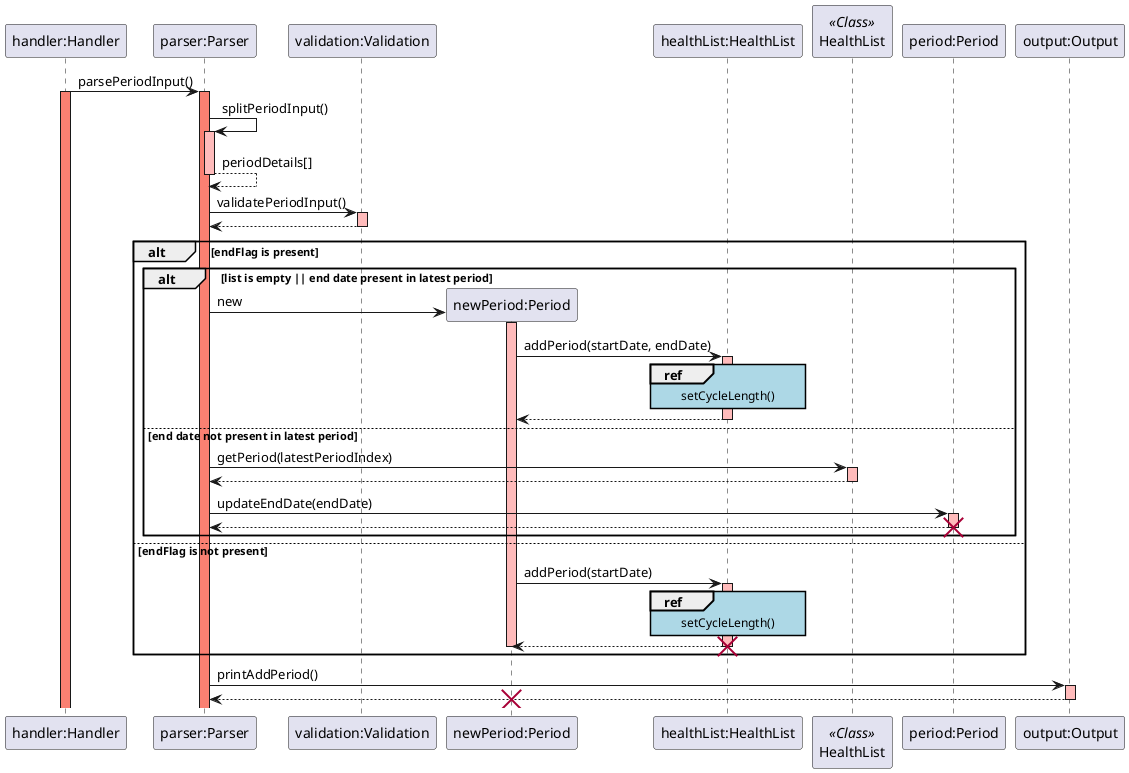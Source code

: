 @startuml

skinparam sequenceReferenceBackgroundColor lightblue
participant "handler:Handler" as Handler
participant "parser:Parser" as Parser
participant "validation:Validation" as Validation
participant "newPeriod:Period" as Period
participant "healthList:HealthList" as HealthList
participant HealthList as HealthList1 << Class >>

Handler -> Parser: parsePeriodInput()
activate Handler #salmon
activate Parser #salmon

Parser -> Parser: splitPeriodInput()
activate Parser #FFBBBB
Parser --> Parser: periodDetails[]
deactivate Parser #FFBBBB

Parser -> Validation: validatePeriodInput()
activate Validation #FFBBBB
Validation --> Parser:
deactivate Validation

alt endFlag is present
    alt list is empty || end date present in latest period
    Parser -> Period **: new
    activate Period #FFBBBB
    Period -> HealthList: addPeriod(startDate, endDate)
    activate HealthList #FFBBBB
ref over HealthList: setCycleLength()
    HealthList --> Period:
    deactivate HealthList #FFBBBB


    else end date not present in latest period
    Parser -> HealthList1: getPeriod(latestPeriodIndex)
    activate HealthList1 #FFBBBB

    HealthList1 --> Parser:
    deactivate HealthList1 #FFBBBB
    Parser -> "period:Period": updateEndDate(endDate)
    activate "period:Period" #FFBBBB
    "period:Period" --> Parser:
    deactivate HealthList1 #FFBBBB
    deactivate "period:Period" #FFBBBB
    destroy "period:Period"
    end

else endFlag is not present

    activate Period #FFBBBB
    Period -> HealthList: addPeriod(startDate)
ref over HealthList: setCycleLength()
    activate HealthList #FFBBBB
    HealthList --> Period:
    deactivate HealthList #FFBBBB
    deactivate Period #FFBBBB
    destroy HealthList

end
Parser -> "output:Output": printAddPeriod()
activate "output:Output" #FFBBBB
"output:Output" --> Parser:
deactivate  "output:Output"
destroy Period

@enduml